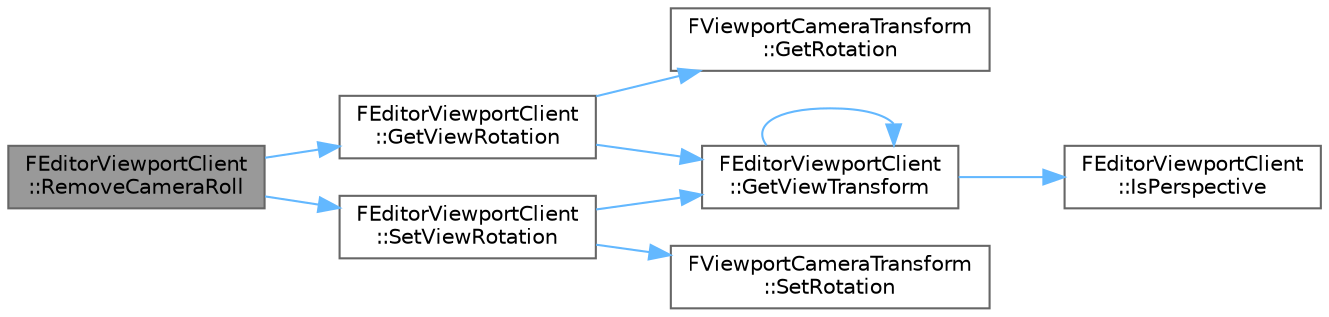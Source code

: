 digraph "FEditorViewportClient::RemoveCameraRoll"
{
 // INTERACTIVE_SVG=YES
 // LATEX_PDF_SIZE
  bgcolor="transparent";
  edge [fontname=Helvetica,fontsize=10,labelfontname=Helvetica,labelfontsize=10];
  node [fontname=Helvetica,fontsize=10,shape=box,height=0.2,width=0.4];
  rankdir="LR";
  Node1 [id="Node000001",label="FEditorViewportClient\l::RemoveCameraRoll",height=0.2,width=0.4,color="gray40", fillcolor="grey60", style="filled", fontcolor="black",tooltip=" "];
  Node1 -> Node2 [id="edge1_Node000001_Node000002",color="steelblue1",style="solid",tooltip=" "];
  Node2 [id="Node000002",label="FEditorViewportClient\l::GetViewRotation",height=0.2,width=0.4,color="grey40", fillcolor="white", style="filled",URL="$df/d9e/classFEditorViewportClient.html#a0d847c414cab7330365d829a57c1500a",tooltip=" "];
  Node2 -> Node3 [id="edge2_Node000002_Node000003",color="steelblue1",style="solid",tooltip=" "];
  Node3 [id="Node000003",label="FViewportCameraTransform\l::GetRotation",height=0.2,width=0.4,color="grey40", fillcolor="white", style="filled",URL="$dc/d97/structFViewportCameraTransform.html#a3b4d9a6be3c89af9a4c059c6836cb898",tooltip=" "];
  Node2 -> Node4 [id="edge3_Node000002_Node000004",color="steelblue1",style="solid",tooltip=" "];
  Node4 [id="Node000004",label="FEditorViewportClient\l::GetViewTransform",height=0.2,width=0.4,color="grey40", fillcolor="white", style="filled",URL="$df/d9e/classFEditorViewportClient.html#a8e08badd4ec988c5d68035e050115c30",tooltip="Gets ViewportCameraTransform object for the current viewport type."];
  Node4 -> Node4 [id="edge4_Node000004_Node000004",color="steelblue1",style="solid",tooltip=" "];
  Node4 -> Node5 [id="edge5_Node000004_Node000005",color="steelblue1",style="solid",tooltip=" "];
  Node5 [id="Node000005",label="FEditorViewportClient\l::IsPerspective",height=0.2,width=0.4,color="grey40", fillcolor="white", style="filled",URL="$df/d9e/classFEditorViewportClient.html#a83795f10bc66b8be496ece6472cfdcba",tooltip="Returns true if this viewport is perspective."];
  Node1 -> Node6 [id="edge6_Node000001_Node000006",color="steelblue1",style="solid",tooltip=" "];
  Node6 [id="Node000006",label="FEditorViewportClient\l::SetViewRotation",height=0.2,width=0.4,color="grey40", fillcolor="white", style="filled",URL="$df/d9e/classFEditorViewportClient.html#a2f857926e6bce3caa5409ad36a4aa4ed",tooltip="Sets the location of the viewport's camera."];
  Node6 -> Node4 [id="edge7_Node000006_Node000004",color="steelblue1",style="solid",tooltip=" "];
  Node6 -> Node7 [id="edge8_Node000006_Node000007",color="steelblue1",style="solid",tooltip=" "];
  Node7 [id="Node000007",label="FViewportCameraTransform\l::SetRotation",height=0.2,width=0.4,color="grey40", fillcolor="white", style="filled",URL="$dc/d97/structFViewportCameraTransform.html#aac58fbf1096b0993d4bbf3a338ee01d4",tooltip="Sets the transform's rotation."];
}
